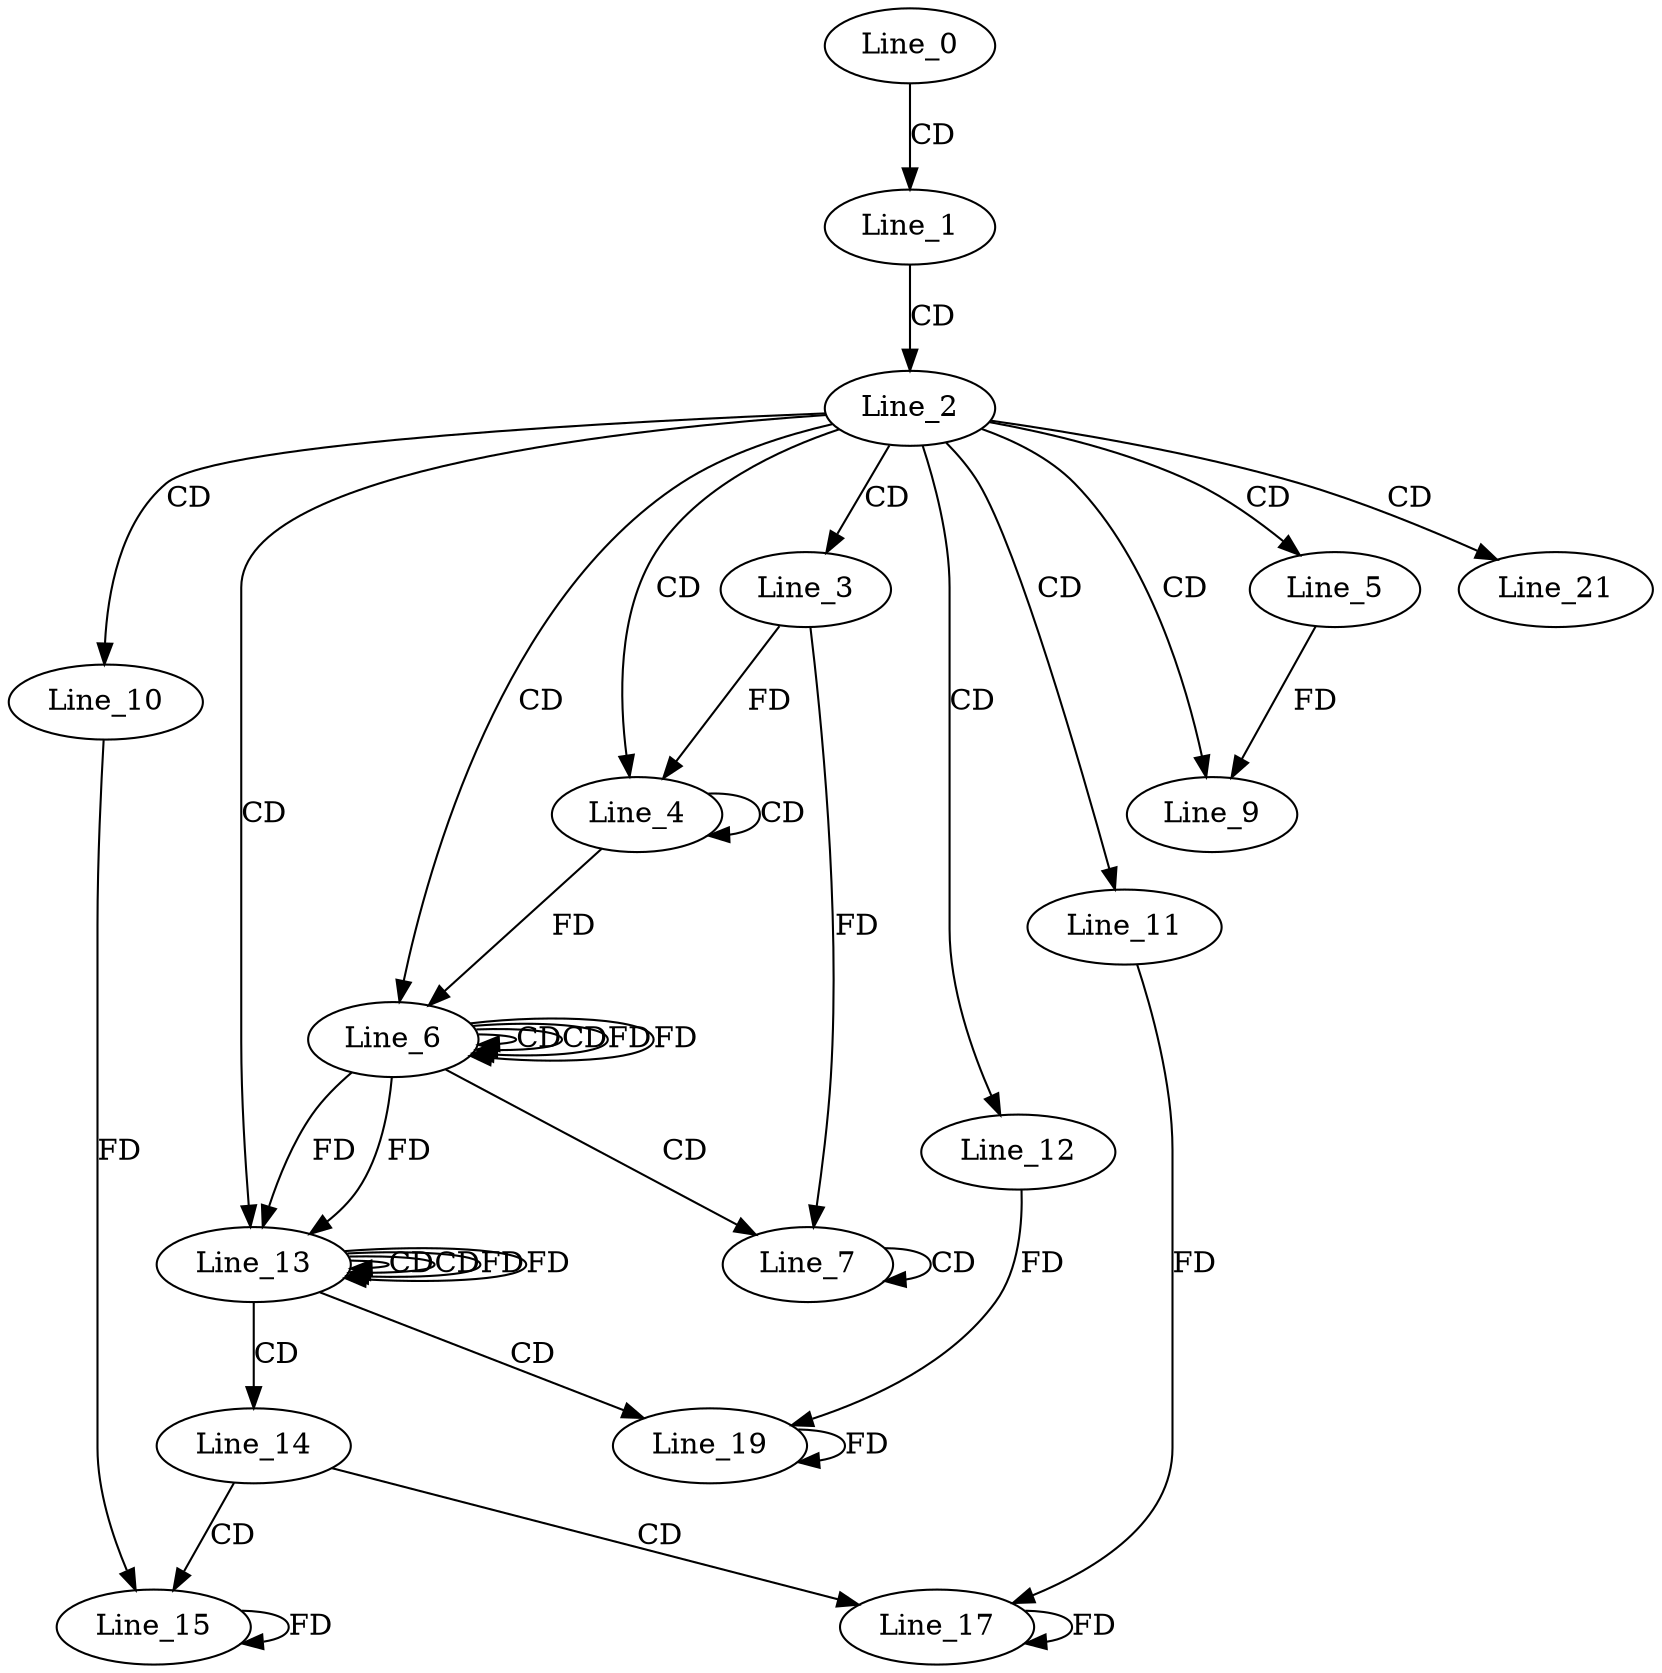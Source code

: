 digraph G {
  Line_0;
  Line_1;
  Line_2;
  Line_3;
  Line_4;
  Line_4;
  Line_5;
  Line_6;
  Line_6;
  Line_6;
  Line_7;
  Line_7;
  Line_9;
  Line_10;
  Line_11;
  Line_12;
  Line_13;
  Line_13;
  Line_13;
  Line_14;
  Line_15;
  Line_17;
  Line_19;
  Line_19;
  Line_21;
  Line_0 -> Line_1 [ label="CD" ];
  Line_1 -> Line_2 [ label="CD" ];
  Line_2 -> Line_3 [ label="CD" ];
  Line_2 -> Line_4 [ label="CD" ];
  Line_4 -> Line_4 [ label="CD" ];
  Line_3 -> Line_4 [ label="FD" ];
  Line_2 -> Line_5 [ label="CD" ];
  Line_2 -> Line_6 [ label="CD" ];
  Line_6 -> Line_6 [ label="CD" ];
  Line_4 -> Line_6 [ label="FD" ];
  Line_6 -> Line_6 [ label="CD" ];
  Line_6 -> Line_6 [ label="FD" ];
  Line_6 -> Line_7 [ label="CD" ];
  Line_7 -> Line_7 [ label="CD" ];
  Line_3 -> Line_7 [ label="FD" ];
  Line_2 -> Line_9 [ label="CD" ];
  Line_5 -> Line_9 [ label="FD" ];
  Line_2 -> Line_10 [ label="CD" ];
  Line_2 -> Line_11 [ label="CD" ];
  Line_2 -> Line_12 [ label="CD" ];
  Line_2 -> Line_13 [ label="CD" ];
  Line_13 -> Line_13 [ label="CD" ];
  Line_6 -> Line_13 [ label="FD" ];
  Line_13 -> Line_13 [ label="CD" ];
  Line_13 -> Line_13 [ label="FD" ];
  Line_6 -> Line_13 [ label="FD" ];
  Line_13 -> Line_14 [ label="CD" ];
  Line_14 -> Line_15 [ label="CD" ];
  Line_15 -> Line_15 [ label="FD" ];
  Line_10 -> Line_15 [ label="FD" ];
  Line_14 -> Line_17 [ label="CD" ];
  Line_17 -> Line_17 [ label="FD" ];
  Line_11 -> Line_17 [ label="FD" ];
  Line_13 -> Line_19 [ label="CD" ];
  Line_19 -> Line_19 [ label="FD" ];
  Line_12 -> Line_19 [ label="FD" ];
  Line_2 -> Line_21 [ label="CD" ];
  Line_6 -> Line_6 [ label="FD" ];
  Line_13 -> Line_13 [ label="FD" ];
}
